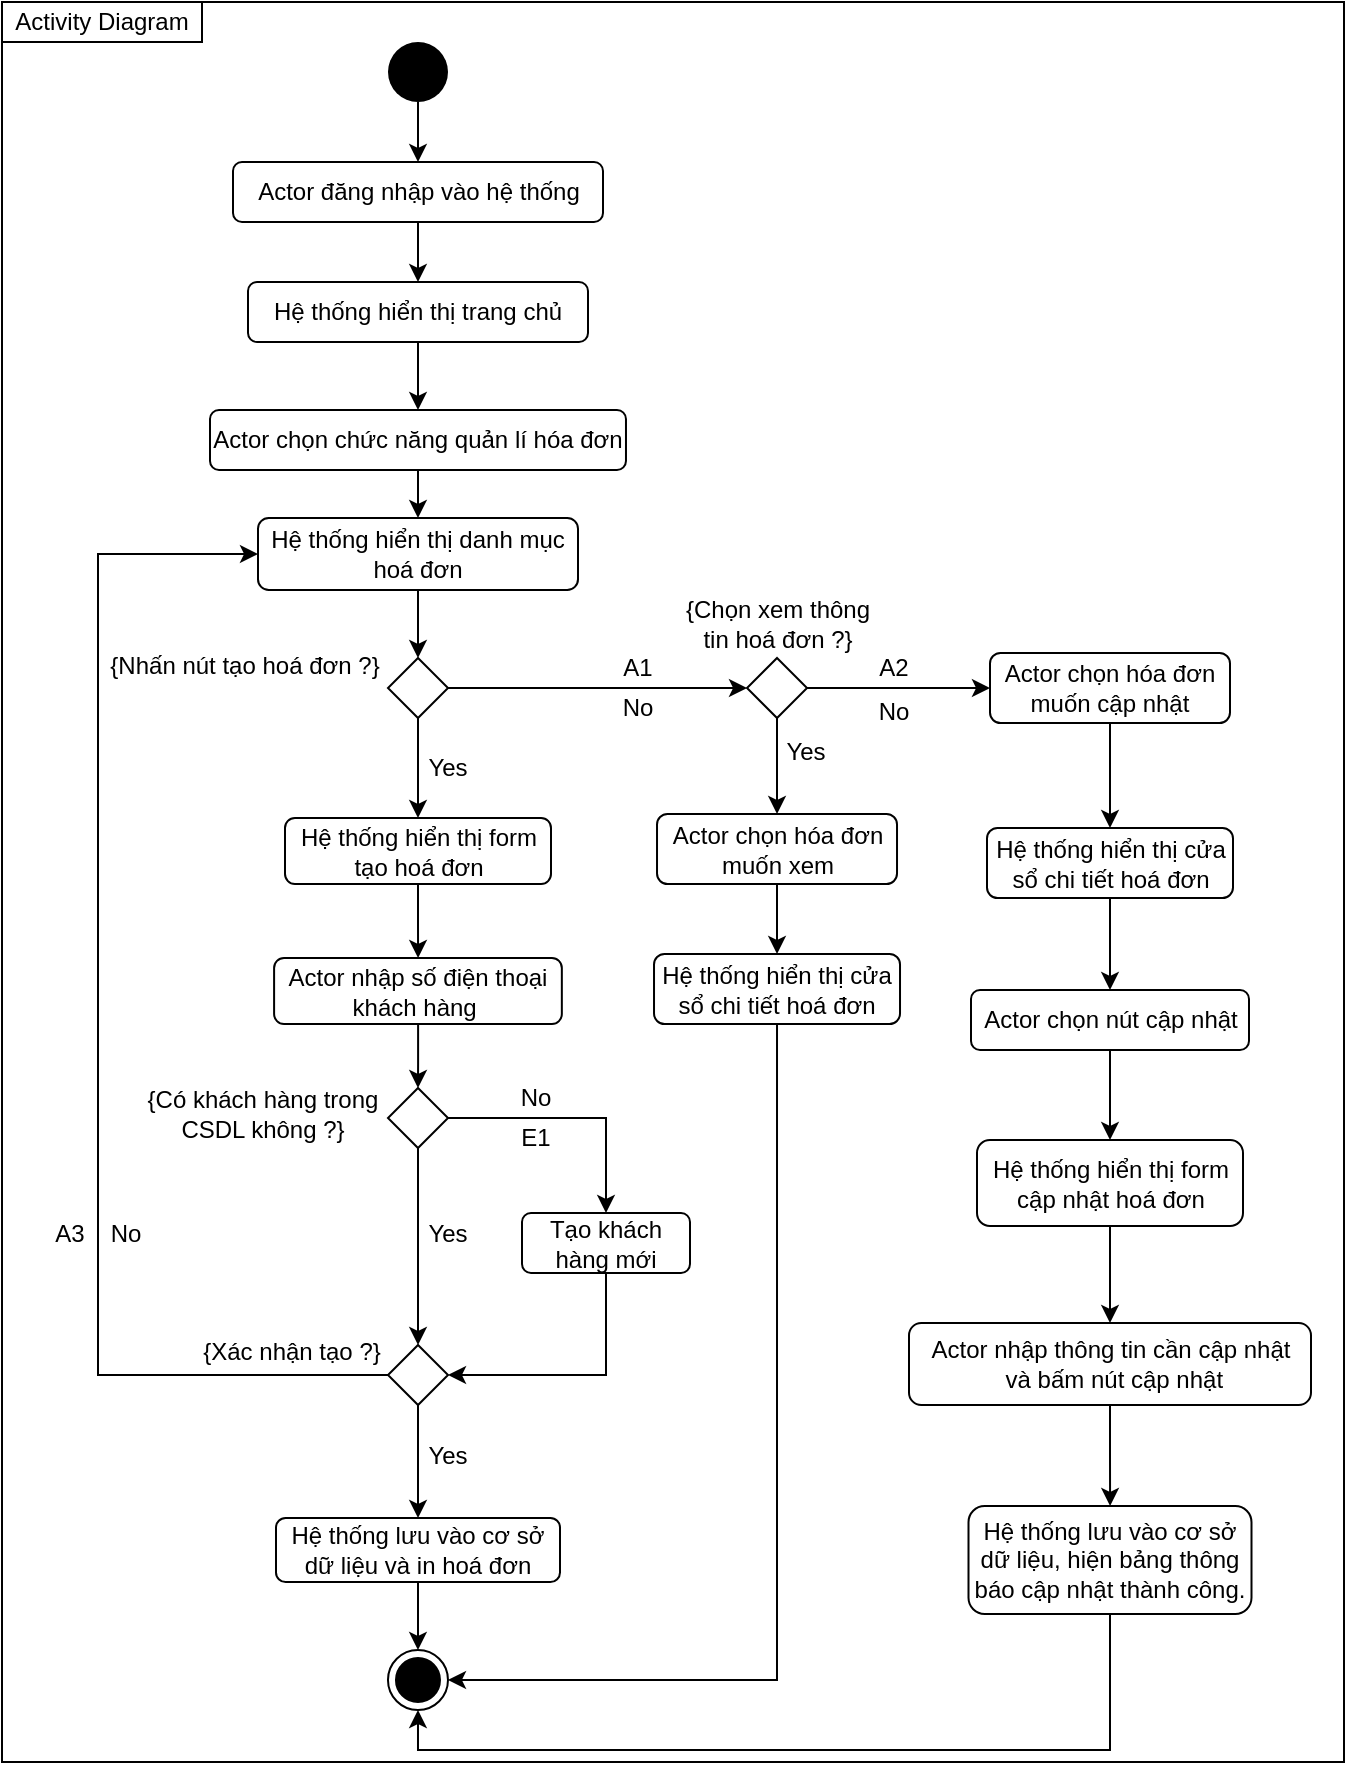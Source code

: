 <mxfile version="13.10.8" type="device"><diagram id="C5RBs43oDa-KdzZeNtuy" name="Page-1"><mxGraphModel dx="2226" dy="984" grid="0" gridSize="10" guides="1" tooltips="1" connect="1" arrows="1" fold="1" page="0" pageScale="1" pageWidth="827" pageHeight="1169" math="0" shadow="0"><root><mxCell id="WIyWlLk6GJQsqaUBKTNV-0"/><mxCell id="WIyWlLk6GJQsqaUBKTNV-1" parent="WIyWlLk6GJQsqaUBKTNV-0"/><mxCell id="6afJFY7HdOrg5B0-gGc8-7" style="edgeStyle=orthogonalEdgeStyle;rounded=0;orthogonalLoop=1;jettySize=auto;html=1;entryX=0.5;entryY=0;entryDx=0;entryDy=0;" parent="WIyWlLk6GJQsqaUBKTNV-1" source="6afJFY7HdOrg5B0-gGc8-0" target="6afJFY7HdOrg5B0-gGc8-2" edge="1"><mxGeometry relative="1" as="geometry"/></mxCell><mxCell id="6afJFY7HdOrg5B0-gGc8-0" value="" style="ellipse;fillColor=#000000;strokeColor=none;" parent="WIyWlLk6GJQsqaUBKTNV-1" vertex="1"><mxGeometry x="163" y="40" width="30" height="30" as="geometry"/></mxCell><mxCell id="6afJFY7HdOrg5B0-gGc8-1" value="" style="edgeStyle=orthogonalEdgeStyle;rounded=0;orthogonalLoop=1;jettySize=auto;html=1;" parent="WIyWlLk6GJQsqaUBKTNV-1" source="6afJFY7HdOrg5B0-gGc8-2" target="6afJFY7HdOrg5B0-gGc8-4" edge="1"><mxGeometry relative="1" as="geometry"/></mxCell><mxCell id="6afJFY7HdOrg5B0-gGc8-2" value="Actor đăng nhập vào hệ thống" style="rounded=1;whiteSpace=wrap;html=1;fillColor=#FFFFFF;" parent="WIyWlLk6GJQsqaUBKTNV-1" vertex="1"><mxGeometry x="85.5" y="100" width="185" height="30" as="geometry"/></mxCell><mxCell id="6afJFY7HdOrg5B0-gGc8-3" value="" style="edgeStyle=orthogonalEdgeStyle;rounded=0;orthogonalLoop=1;jettySize=auto;html=1;" parent="WIyWlLk6GJQsqaUBKTNV-1" source="6afJFY7HdOrg5B0-gGc8-4" target="6afJFY7HdOrg5B0-gGc8-5" edge="1"><mxGeometry relative="1" as="geometry"/></mxCell><mxCell id="6afJFY7HdOrg5B0-gGc8-4" value="Hệ thống hiển thị trang chủ" style="rounded=1;whiteSpace=wrap;html=1;fillColor=#FFFFFF;" parent="WIyWlLk6GJQsqaUBKTNV-1" vertex="1"><mxGeometry x="93" y="160" width="170" height="30" as="geometry"/></mxCell><mxCell id="6afJFY7HdOrg5B0-gGc8-9" value="" style="edgeStyle=orthogonalEdgeStyle;rounded=0;orthogonalLoop=1;jettySize=auto;html=1;" parent="WIyWlLk6GJQsqaUBKTNV-1" source="6afJFY7HdOrg5B0-gGc8-5" target="6afJFY7HdOrg5B0-gGc8-8" edge="1"><mxGeometry relative="1" as="geometry"/></mxCell><mxCell id="6afJFY7HdOrg5B0-gGc8-5" value="Actor chọn chức năng quản lí hóa đơn" style="rounded=1;whiteSpace=wrap;html=1;fillColor=#FFFFFF;" parent="WIyWlLk6GJQsqaUBKTNV-1" vertex="1"><mxGeometry x="74" y="224" width="207.99" height="30" as="geometry"/></mxCell><mxCell id="6afJFY7HdOrg5B0-gGc8-11" value="" style="edgeStyle=orthogonalEdgeStyle;rounded=0;orthogonalLoop=1;jettySize=auto;html=1;" parent="WIyWlLk6GJQsqaUBKTNV-1" source="6afJFY7HdOrg5B0-gGc8-8" target="6afJFY7HdOrg5B0-gGc8-10" edge="1"><mxGeometry relative="1" as="geometry"/></mxCell><mxCell id="6afJFY7HdOrg5B0-gGc8-8" value="Hệ thống hiển thị danh mục hoá đơn" style="rounded=1;whiteSpace=wrap;html=1;" parent="WIyWlLk6GJQsqaUBKTNV-1" vertex="1"><mxGeometry x="98" y="278" width="160" height="36" as="geometry"/></mxCell><mxCell id="6afJFY7HdOrg5B0-gGc8-15" value="" style="edgeStyle=orthogonalEdgeStyle;rounded=0;orthogonalLoop=1;jettySize=auto;html=1;" parent="WIyWlLk6GJQsqaUBKTNV-1" source="6afJFY7HdOrg5B0-gGc8-10" target="6afJFY7HdOrg5B0-gGc8-13" edge="1"><mxGeometry relative="1" as="geometry"/></mxCell><mxCell id="6afJFY7HdOrg5B0-gGc8-25" value="" style="edgeStyle=orthogonalEdgeStyle;rounded=0;orthogonalLoop=1;jettySize=auto;html=1;" parent="WIyWlLk6GJQsqaUBKTNV-1" source="6afJFY7HdOrg5B0-gGc8-10" target="6afJFY7HdOrg5B0-gGc8-24" edge="1"><mxGeometry relative="1" as="geometry"/></mxCell><mxCell id="6afJFY7HdOrg5B0-gGc8-10" value="" style="rhombus;" parent="WIyWlLk6GJQsqaUBKTNV-1" vertex="1"><mxGeometry x="163" y="348" width="30" height="30" as="geometry"/></mxCell><mxCell id="6afJFY7HdOrg5B0-gGc8-12" value="{Nhấn nút tạo hoá đơn ?}" style="text;html=1;strokeColor=none;fillColor=none;align=center;verticalAlign=middle;whiteSpace=wrap;rounded=0;" parent="WIyWlLk6GJQsqaUBKTNV-1" vertex="1"><mxGeometry x="17" y="342" width="149" height="20" as="geometry"/></mxCell><mxCell id="6afJFY7HdOrg5B0-gGc8-19" value="" style="edgeStyle=orthogonalEdgeStyle;rounded=0;orthogonalLoop=1;jettySize=auto;html=1;" parent="WIyWlLk6GJQsqaUBKTNV-1" source="6afJFY7HdOrg5B0-gGc8-13" target="6afJFY7HdOrg5B0-gGc8-17" edge="1"><mxGeometry relative="1" as="geometry"/></mxCell><mxCell id="6afJFY7HdOrg5B0-gGc8-13" value="Hệ thống hiển thị form tạo hoá đơn" style="rounded=1;whiteSpace=wrap;html=1;" parent="WIyWlLk6GJQsqaUBKTNV-1" vertex="1"><mxGeometry x="111.5" y="428" width="133" height="33" as="geometry"/></mxCell><mxCell id="6afJFY7HdOrg5B0-gGc8-16" value="&lt;div&gt;Yes&lt;/div&gt;" style="text;html=1;strokeColor=none;fillColor=none;align=center;verticalAlign=middle;whiteSpace=wrap;rounded=0;" parent="WIyWlLk6GJQsqaUBKTNV-1" vertex="1"><mxGeometry x="178" y="393" width="30" height="20" as="geometry"/></mxCell><mxCell id="6afJFY7HdOrg5B0-gGc8-57" value="" style="edgeStyle=orthogonalEdgeStyle;rounded=0;orthogonalLoop=1;jettySize=auto;html=1;" parent="WIyWlLk6GJQsqaUBKTNV-1" source="6afJFY7HdOrg5B0-gGc8-17" target="6afJFY7HdOrg5B0-gGc8-56" edge="1"><mxGeometry relative="1" as="geometry"/></mxCell><mxCell id="6afJFY7HdOrg5B0-gGc8-17" value="Actor nhập số điện thoại &lt;br&gt;khách hàng&amp;nbsp;" style="rounded=1;whiteSpace=wrap;html=1;" parent="WIyWlLk6GJQsqaUBKTNV-1" vertex="1"><mxGeometry x="106.05" y="498" width="143.87" height="33" as="geometry"/></mxCell><mxCell id="DXEGcFcw-Pq6db4md2gx-1" style="edgeStyle=orthogonalEdgeStyle;rounded=0;orthogonalLoop=1;jettySize=auto;html=1;exitX=0.5;exitY=1;exitDx=0;exitDy=0;entryX=0.5;entryY=0;entryDx=0;entryDy=0;" edge="1" parent="WIyWlLk6GJQsqaUBKTNV-1" source="6afJFY7HdOrg5B0-gGc8-20" target="6afJFY7HdOrg5B0-gGc8-64"><mxGeometry relative="1" as="geometry"/></mxCell><mxCell id="6afJFY7HdOrg5B0-gGc8-20" value="Hệ thống lưu vào cơ sở dữ liệu và in hoá đơn" style="rounded=1;whiteSpace=wrap;html=1;" parent="WIyWlLk6GJQsqaUBKTNV-1" vertex="1"><mxGeometry x="107" y="778" width="142" height="32" as="geometry"/></mxCell><mxCell id="DXEGcFcw-Pq6db4md2gx-3" style="edgeStyle=orthogonalEdgeStyle;rounded=0;orthogonalLoop=1;jettySize=auto;html=1;exitX=0.5;exitY=1;exitDx=0;exitDy=0;entryX=0.5;entryY=0;entryDx=0;entryDy=0;" edge="1" parent="WIyWlLk6GJQsqaUBKTNV-1" source="6afJFY7HdOrg5B0-gGc8-24" target="DXEGcFcw-Pq6db4md2gx-2"><mxGeometry relative="1" as="geometry"/></mxCell><mxCell id="DXEGcFcw-Pq6db4md2gx-13" style="edgeStyle=orthogonalEdgeStyle;rounded=0;orthogonalLoop=1;jettySize=auto;html=1;exitX=1;exitY=0.5;exitDx=0;exitDy=0;entryX=0;entryY=0.5;entryDx=0;entryDy=0;" edge="1" parent="WIyWlLk6GJQsqaUBKTNV-1" source="6afJFY7HdOrg5B0-gGc8-24" target="DXEGcFcw-Pq6db4md2gx-9"><mxGeometry relative="1" as="geometry"/></mxCell><mxCell id="6afJFY7HdOrg5B0-gGc8-24" value="" style="rhombus;" parent="WIyWlLk6GJQsqaUBKTNV-1" vertex="1"><mxGeometry x="342.51" y="348" width="30" height="30" as="geometry"/></mxCell><mxCell id="6afJFY7HdOrg5B0-gGc8-26" value="&lt;div&gt;No&lt;/div&gt;" style="text;html=1;strokeColor=none;fillColor=none;align=center;verticalAlign=middle;whiteSpace=wrap;rounded=0;" parent="WIyWlLk6GJQsqaUBKTNV-1" vertex="1"><mxGeometry x="273" y="363" width="30" height="20" as="geometry"/></mxCell><mxCell id="6afJFY7HdOrg5B0-gGc8-27" value="{Chọn xem thông tin hoá đơn ?}" style="text;html=1;strokeColor=none;fillColor=none;align=center;verticalAlign=middle;whiteSpace=wrap;rounded=0;" parent="WIyWlLk6GJQsqaUBKTNV-1" vertex="1"><mxGeometry x="304.51" y="317" width="106" height="28" as="geometry"/></mxCell><mxCell id="DXEGcFcw-Pq6db4md2gx-5" style="edgeStyle=orthogonalEdgeStyle;rounded=0;orthogonalLoop=1;jettySize=auto;html=1;exitX=0.5;exitY=1;exitDx=0;exitDy=0;entryX=1;entryY=0.5;entryDx=0;entryDy=0;" edge="1" parent="WIyWlLk6GJQsqaUBKTNV-1" source="6afJFY7HdOrg5B0-gGc8-28" target="6afJFY7HdOrg5B0-gGc8-64"><mxGeometry relative="1" as="geometry"/></mxCell><mxCell id="6afJFY7HdOrg5B0-gGc8-28" value="Hệ thống hiển thị cửa sổ chi tiết hoá đơn" style="rounded=1;whiteSpace=wrap;html=1;" parent="WIyWlLk6GJQsqaUBKTNV-1" vertex="1"><mxGeometry x="296.01" y="496" width="123" height="35" as="geometry"/></mxCell><mxCell id="6afJFY7HdOrg5B0-gGc8-30" value="&lt;div&gt;Yes&lt;/div&gt;" style="text;html=1;strokeColor=none;fillColor=none;align=center;verticalAlign=middle;whiteSpace=wrap;rounded=0;" parent="WIyWlLk6GJQsqaUBKTNV-1" vertex="1"><mxGeometry x="356.51" y="385" width="30" height="20" as="geometry"/></mxCell><mxCell id="6afJFY7HdOrg5B0-gGc8-43" value="" style="edgeStyle=orthogonalEdgeStyle;rounded=0;orthogonalLoop=1;jettySize=auto;html=1;exitX=0.5;exitY=1;exitDx=0;exitDy=0;" parent="WIyWlLk6GJQsqaUBKTNV-1" source="DXEGcFcw-Pq6db4md2gx-11" target="6afJFY7HdOrg5B0-gGc8-42" edge="1"><mxGeometry relative="1" as="geometry"><mxPoint x="537.5" y="633" as="sourcePoint"/></mxGeometry></mxCell><mxCell id="6afJFY7HdOrg5B0-gGc8-45" value="" style="edgeStyle=orthogonalEdgeStyle;rounded=0;orthogonalLoop=1;jettySize=auto;html=1;" parent="WIyWlLk6GJQsqaUBKTNV-1" source="6afJFY7HdOrg5B0-gGc8-42" target="6afJFY7HdOrg5B0-gGc8-44" edge="1"><mxGeometry relative="1" as="geometry"/></mxCell><mxCell id="6afJFY7HdOrg5B0-gGc8-42" value="Hệ thống hiển thị form cập nhật hoá đơn" style="rounded=1;whiteSpace=wrap;html=1;" parent="WIyWlLk6GJQsqaUBKTNV-1" vertex="1"><mxGeometry x="457.5" y="589" width="133" height="43" as="geometry"/></mxCell><mxCell id="6afJFY7HdOrg5B0-gGc8-47" value="" style="edgeStyle=orthogonalEdgeStyle;rounded=0;orthogonalLoop=1;jettySize=auto;html=1;" parent="WIyWlLk6GJQsqaUBKTNV-1" source="6afJFY7HdOrg5B0-gGc8-44" target="6afJFY7HdOrg5B0-gGc8-46" edge="1"><mxGeometry relative="1" as="geometry"/></mxCell><mxCell id="6afJFY7HdOrg5B0-gGc8-44" value="&lt;div&gt;Actor nhập thông tin cần cập nhật&lt;/div&gt;&amp;nbsp;và bấm nút cập nhật" style="rounded=1;whiteSpace=wrap;html=1;" parent="WIyWlLk6GJQsqaUBKTNV-1" vertex="1"><mxGeometry x="423.5" y="680.5" width="201" height="41" as="geometry"/></mxCell><mxCell id="DXEGcFcw-Pq6db4md2gx-14" style="edgeStyle=orthogonalEdgeStyle;rounded=0;orthogonalLoop=1;jettySize=auto;html=1;exitX=0.5;exitY=1;exitDx=0;exitDy=0;entryX=0.5;entryY=1;entryDx=0;entryDy=0;" edge="1" parent="WIyWlLk6GJQsqaUBKTNV-1" source="6afJFY7HdOrg5B0-gGc8-46" target="6afJFY7HdOrg5B0-gGc8-64"><mxGeometry relative="1" as="geometry"/></mxCell><mxCell id="6afJFY7HdOrg5B0-gGc8-46" value="Hệ thống lưu vào cơ sở dữ liệu, hiện bảng thông báo cập nhật thành công." style="rounded=1;whiteSpace=wrap;html=1;" parent="WIyWlLk6GJQsqaUBKTNV-1" vertex="1"><mxGeometry x="453.25" y="772" width="141.5" height="54" as="geometry"/></mxCell><mxCell id="6afJFY7HdOrg5B0-gGc8-51" value="" style="edgeStyle=orthogonalEdgeStyle;rounded=0;orthogonalLoop=1;jettySize=auto;html=1;" parent="WIyWlLk6GJQsqaUBKTNV-1" source="6afJFY7HdOrg5B0-gGc8-48" target="6afJFY7HdOrg5B0-gGc8-20" edge="1"><mxGeometry relative="1" as="geometry"/></mxCell><mxCell id="6afJFY7HdOrg5B0-gGc8-54" style="edgeStyle=orthogonalEdgeStyle;rounded=0;orthogonalLoop=1;jettySize=auto;html=1;entryX=0;entryY=0.5;entryDx=0;entryDy=0;exitX=0;exitY=0.5;exitDx=0;exitDy=0;" parent="WIyWlLk6GJQsqaUBKTNV-1" source="6afJFY7HdOrg5B0-gGc8-48" target="6afJFY7HdOrg5B0-gGc8-8" edge="1"><mxGeometry relative="1" as="geometry"><Array as="points"><mxPoint x="18" y="706"/><mxPoint x="18" y="296"/></Array></mxGeometry></mxCell><mxCell id="6afJFY7HdOrg5B0-gGc8-48" value="" style="rhombus;" parent="WIyWlLk6GJQsqaUBKTNV-1" vertex="1"><mxGeometry x="163.01" y="691.5" width="30" height="30" as="geometry"/></mxCell><mxCell id="6afJFY7HdOrg5B0-gGc8-50" value="{Xác nhận tạo ?}" style="text;html=1;strokeColor=none;fillColor=none;align=center;verticalAlign=middle;whiteSpace=wrap;rounded=0;" parent="WIyWlLk6GJQsqaUBKTNV-1" vertex="1"><mxGeometry x="64.0" y="684" width="102" height="21" as="geometry"/></mxCell><mxCell id="6afJFY7HdOrg5B0-gGc8-52" value="&lt;div&gt;Yes&lt;/div&gt;" style="text;html=1;strokeColor=none;fillColor=none;align=center;verticalAlign=middle;whiteSpace=wrap;rounded=0;" parent="WIyWlLk6GJQsqaUBKTNV-1" vertex="1"><mxGeometry x="178" y="737" width="30" height="20" as="geometry"/></mxCell><mxCell id="6afJFY7HdOrg5B0-gGc8-53" value="&lt;div&gt;No&lt;/div&gt;" style="text;html=1;strokeColor=none;fillColor=none;align=center;verticalAlign=middle;whiteSpace=wrap;rounded=0;" parent="WIyWlLk6GJQsqaUBKTNV-1" vertex="1"><mxGeometry x="17" y="625.5" width="30" height="20" as="geometry"/></mxCell><mxCell id="6afJFY7HdOrg5B0-gGc8-60" value="" style="edgeStyle=orthogonalEdgeStyle;rounded=0;orthogonalLoop=1;jettySize=auto;html=1;" parent="WIyWlLk6GJQsqaUBKTNV-1" source="6afJFY7HdOrg5B0-gGc8-56" target="6afJFY7HdOrg5B0-gGc8-59" edge="1"><mxGeometry relative="1" as="geometry"/></mxCell><mxCell id="6afJFY7HdOrg5B0-gGc8-61" value="" style="edgeStyle=orthogonalEdgeStyle;rounded=0;orthogonalLoop=1;jettySize=auto;html=1;entryX=0.5;entryY=0;entryDx=0;entryDy=0;" parent="WIyWlLk6GJQsqaUBKTNV-1" source="6afJFY7HdOrg5B0-gGc8-56" target="6afJFY7HdOrg5B0-gGc8-48" edge="1"><mxGeometry relative="1" as="geometry"/></mxCell><mxCell id="6afJFY7HdOrg5B0-gGc8-56" value="" style="rhombus;" parent="WIyWlLk6GJQsqaUBKTNV-1" vertex="1"><mxGeometry x="163" y="563" width="30" height="30" as="geometry"/></mxCell><mxCell id="6afJFY7HdOrg5B0-gGc8-58" value="{Có khách hàng trong CSDL không ?}" style="text;html=1;strokeColor=none;fillColor=none;align=center;verticalAlign=middle;whiteSpace=wrap;rounded=0;" parent="WIyWlLk6GJQsqaUBKTNV-1" vertex="1"><mxGeometry x="35" y="558" width="131" height="35" as="geometry"/></mxCell><mxCell id="Zv9cckIsxKfviH6vkIrx-1" style="edgeStyle=orthogonalEdgeStyle;rounded=0;orthogonalLoop=1;jettySize=auto;html=1;entryX=1;entryY=0.5;entryDx=0;entryDy=0;" parent="WIyWlLk6GJQsqaUBKTNV-1" source="6afJFY7HdOrg5B0-gGc8-59" target="6afJFY7HdOrg5B0-gGc8-48" edge="1"><mxGeometry relative="1" as="geometry"><Array as="points"><mxPoint x="272" y="707"/></Array></mxGeometry></mxCell><mxCell id="6afJFY7HdOrg5B0-gGc8-59" value="Tạo khách hàng mới" style="rounded=1;whiteSpace=wrap;html=1;" parent="WIyWlLk6GJQsqaUBKTNV-1" vertex="1"><mxGeometry x="230" y="625.5" width="84" height="30" as="geometry"/></mxCell><mxCell id="6afJFY7HdOrg5B0-gGc8-62" value="&lt;div&gt;No&lt;/div&gt;" style="text;html=1;strokeColor=none;fillColor=none;align=center;verticalAlign=middle;whiteSpace=wrap;rounded=0;" parent="WIyWlLk6GJQsqaUBKTNV-1" vertex="1"><mxGeometry x="222" y="558" width="30" height="20" as="geometry"/></mxCell><mxCell id="6afJFY7HdOrg5B0-gGc8-63" value="&lt;div&gt;Yes&lt;/div&gt;" style="text;html=1;strokeColor=none;fillColor=none;align=center;verticalAlign=middle;whiteSpace=wrap;rounded=0;" parent="WIyWlLk6GJQsqaUBKTNV-1" vertex="1"><mxGeometry x="178" y="625.5" width="30" height="20" as="geometry"/></mxCell><mxCell id="6afJFY7HdOrg5B0-gGc8-64" value="" style="ellipse;html=1;shape=endState;fillColor=#000000;strokeColor=#000000;" parent="WIyWlLk6GJQsqaUBKTNV-1" vertex="1"><mxGeometry x="162.99" y="844" width="30" height="30" as="geometry"/></mxCell><mxCell id="Ytv1291QwF7tacK8y8LZ-0" value="" style="rounded=0;whiteSpace=wrap;html=1;fillColor=none;" parent="WIyWlLk6GJQsqaUBKTNV-1" vertex="1"><mxGeometry x="-30" y="20" width="671" height="880" as="geometry"/></mxCell><mxCell id="Ytv1291QwF7tacK8y8LZ-1" value="Activity Diagram" style="rounded=0;whiteSpace=wrap;html=1;fillColor=none;" parent="WIyWlLk6GJQsqaUBKTNV-1" vertex="1"><mxGeometry x="-30" y="20" width="100" height="20" as="geometry"/></mxCell><mxCell id="DXEGcFcw-Pq6db4md2gx-0" value="A1" style="text;html=1;strokeColor=none;fillColor=none;align=center;verticalAlign=middle;whiteSpace=wrap;rounded=0;" vertex="1" parent="WIyWlLk6GJQsqaUBKTNV-1"><mxGeometry x="268" y="343" width="40" height="20" as="geometry"/></mxCell><mxCell id="DXEGcFcw-Pq6db4md2gx-4" style="edgeStyle=orthogonalEdgeStyle;rounded=0;orthogonalLoop=1;jettySize=auto;html=1;exitX=0.5;exitY=1;exitDx=0;exitDy=0;entryX=0.5;entryY=0;entryDx=0;entryDy=0;" edge="1" parent="WIyWlLk6GJQsqaUBKTNV-1" source="DXEGcFcw-Pq6db4md2gx-2" target="6afJFY7HdOrg5B0-gGc8-28"><mxGeometry relative="1" as="geometry"/></mxCell><mxCell id="DXEGcFcw-Pq6db4md2gx-2" value="Actor chọn hóa đơn muốn xem" style="rounded=1;whiteSpace=wrap;html=1;" vertex="1" parent="WIyWlLk6GJQsqaUBKTNV-1"><mxGeometry x="297.51" y="426" width="120" height="35" as="geometry"/></mxCell><mxCell id="DXEGcFcw-Pq6db4md2gx-12" style="edgeStyle=orthogonalEdgeStyle;rounded=0;orthogonalLoop=1;jettySize=auto;html=1;exitX=0.5;exitY=1;exitDx=0;exitDy=0;entryX=0.5;entryY=0;entryDx=0;entryDy=0;" edge="1" parent="WIyWlLk6GJQsqaUBKTNV-1" source="DXEGcFcw-Pq6db4md2gx-7" target="DXEGcFcw-Pq6db4md2gx-11"><mxGeometry relative="1" as="geometry"/></mxCell><mxCell id="DXEGcFcw-Pq6db4md2gx-7" value="Hệ thống hiển thị cửa sổ chi tiết hoá đơn" style="rounded=1;whiteSpace=wrap;html=1;" vertex="1" parent="WIyWlLk6GJQsqaUBKTNV-1"><mxGeometry x="462.5" y="433" width="123" height="35" as="geometry"/></mxCell><mxCell id="DXEGcFcw-Pq6db4md2gx-8" style="edgeStyle=orthogonalEdgeStyle;rounded=0;orthogonalLoop=1;jettySize=auto;html=1;exitX=0.5;exitY=1;exitDx=0;exitDy=0;entryX=0.5;entryY=0;entryDx=0;entryDy=0;" edge="1" parent="WIyWlLk6GJQsqaUBKTNV-1" source="DXEGcFcw-Pq6db4md2gx-9" target="DXEGcFcw-Pq6db4md2gx-7"><mxGeometry relative="1" as="geometry"/></mxCell><mxCell id="DXEGcFcw-Pq6db4md2gx-9" value="Actor chọn hóa đơn muốn cập nhật" style="rounded=1;whiteSpace=wrap;html=1;" vertex="1" parent="WIyWlLk6GJQsqaUBKTNV-1"><mxGeometry x="464" y="345.5" width="120" height="35" as="geometry"/></mxCell><mxCell id="DXEGcFcw-Pq6db4md2gx-11" value="Actor chọn nút cập nhật" style="rounded=1;whiteSpace=wrap;html=1;" vertex="1" parent="WIyWlLk6GJQsqaUBKTNV-1"><mxGeometry x="454.5" y="514" width="139" height="30" as="geometry"/></mxCell><mxCell id="DXEGcFcw-Pq6db4md2gx-15" value="A2" style="text;html=1;strokeColor=none;fillColor=none;align=center;verticalAlign=middle;whiteSpace=wrap;rounded=0;" vertex="1" parent="WIyWlLk6GJQsqaUBKTNV-1"><mxGeometry x="396" y="343" width="40" height="20" as="geometry"/></mxCell><mxCell id="DXEGcFcw-Pq6db4md2gx-16" value="No" style="text;html=1;strokeColor=none;fillColor=none;align=center;verticalAlign=middle;whiteSpace=wrap;rounded=0;" vertex="1" parent="WIyWlLk6GJQsqaUBKTNV-1"><mxGeometry x="396" y="365" width="40" height="20" as="geometry"/></mxCell><mxCell id="DXEGcFcw-Pq6db4md2gx-17" value="E1" style="text;html=1;strokeColor=none;fillColor=none;align=center;verticalAlign=middle;whiteSpace=wrap;rounded=0;" vertex="1" parent="WIyWlLk6GJQsqaUBKTNV-1"><mxGeometry x="217" y="578" width="40" height="20" as="geometry"/></mxCell><mxCell id="DXEGcFcw-Pq6db4md2gx-18" value="A3" style="text;html=1;strokeColor=none;fillColor=none;align=center;verticalAlign=middle;whiteSpace=wrap;rounded=0;" vertex="1" parent="WIyWlLk6GJQsqaUBKTNV-1"><mxGeometry x="-16" y="625.5" width="40" height="20" as="geometry"/></mxCell></root></mxGraphModel></diagram></mxfile>